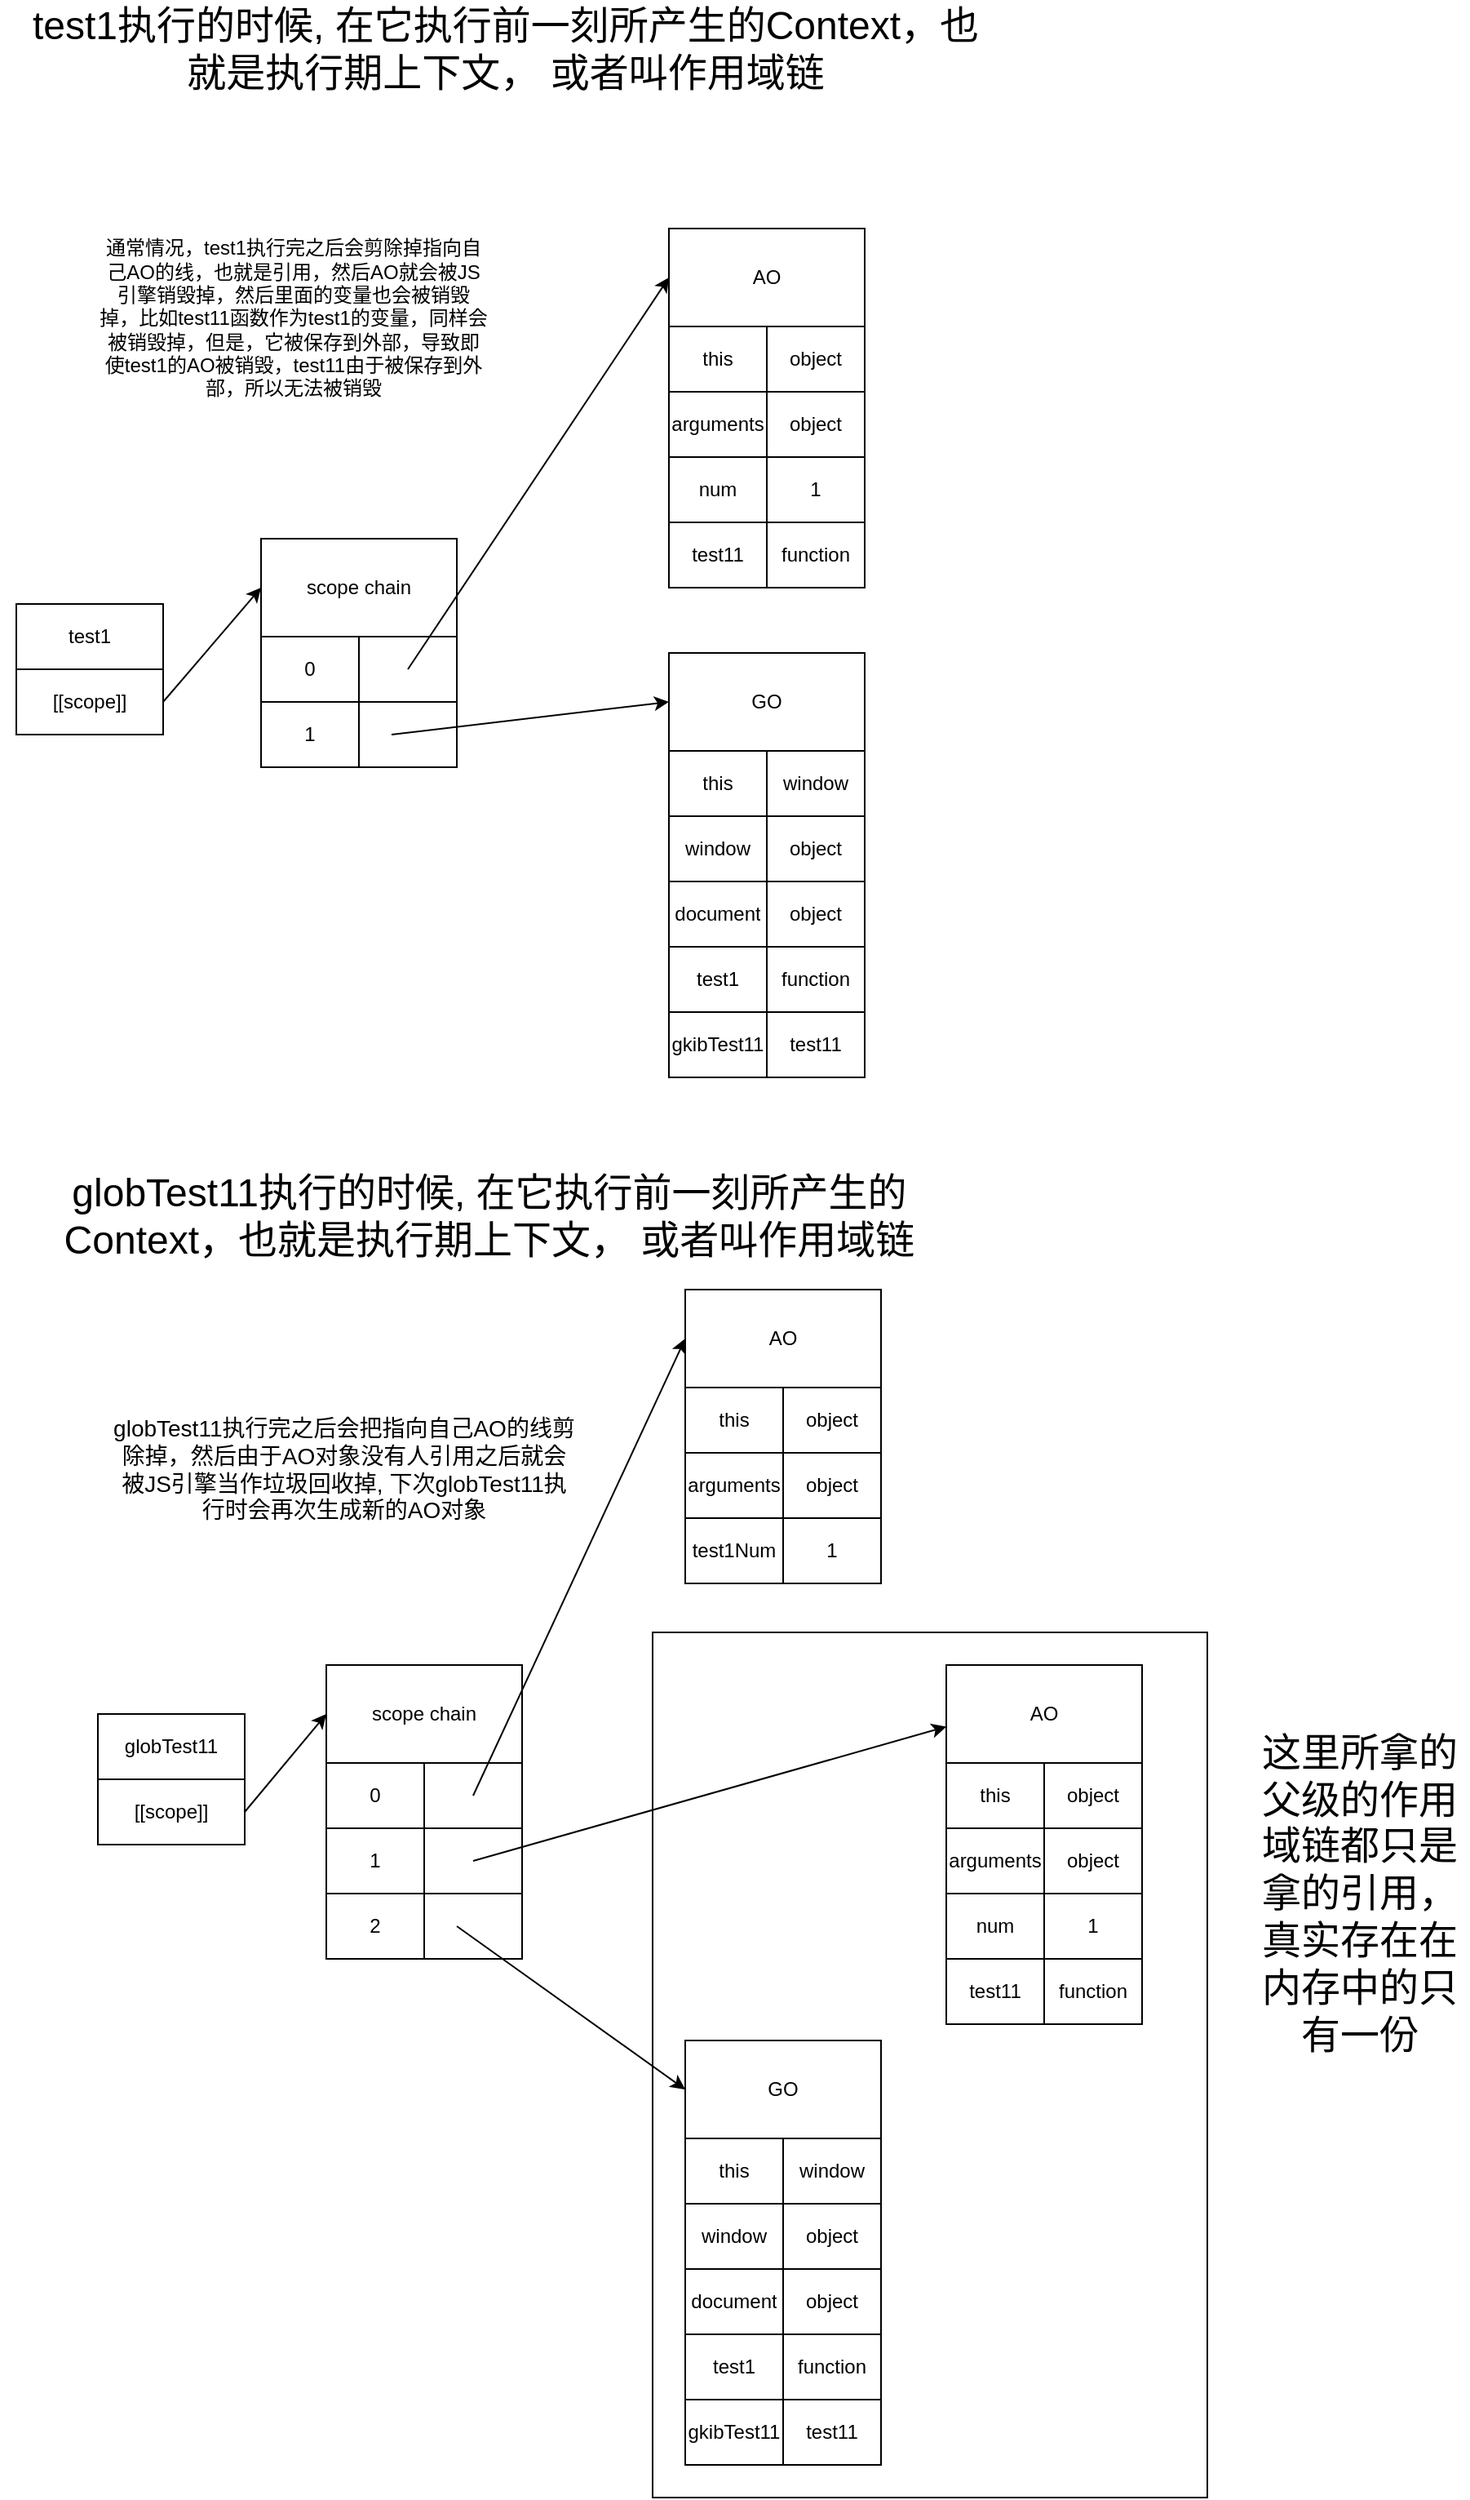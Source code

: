 <mxfile version="13.6.5">
    <diagram id="vsK5Zov6-7v0ZdeA0mjJ" name="第 1 页">
        <mxGraphModel dx="744" dy="2034" grid="1" gridSize="10" guides="1" tooltips="1" connect="1" arrows="1" fold="1" page="1" pageScale="1" pageWidth="827" pageHeight="1169" math="0" shadow="0">
            <root>
                <mxCell id="0"/>
                <mxCell id="1" parent="0"/>
                <mxCell id="103" value="" style="group" vertex="1" connectable="0" parent="1">
                    <mxGeometry x="560" y="-100" width="240" height="560" as="geometry"/>
                </mxCell>
                <mxCell id="152" value="" style="rounded=0;whiteSpace=wrap;html=1;" vertex="1" parent="103">
                    <mxGeometry x="-100" y="30" width="340" height="530" as="geometry"/>
                </mxCell>
                <mxCell id="149" value="" style="group" vertex="1" connectable="0" parent="103">
                    <mxGeometry x="80" y="50" width="120" height="220" as="geometry"/>
                </mxCell>
                <mxCell id="104" value="AO" style="rounded=0;whiteSpace=wrap;html=1;" vertex="1" parent="149">
                    <mxGeometry width="120" height="60" as="geometry"/>
                </mxCell>
                <mxCell id="105" value="" style="shape=table;html=1;whiteSpace=wrap;startSize=0;container=1;collapsible=0;childLayout=tableLayout;" vertex="1" parent="149">
                    <mxGeometry y="60" width="120" height="160" as="geometry"/>
                </mxCell>
                <mxCell id="106" value="" style="shape=partialRectangle;html=1;whiteSpace=wrap;collapsible=0;dropTarget=0;pointerEvents=0;fillColor=none;top=0;left=0;bottom=0;right=0;points=[[0,0.5],[1,0.5]];portConstraint=eastwest;" vertex="1" parent="105">
                    <mxGeometry width="120" height="40" as="geometry"/>
                </mxCell>
                <mxCell id="107" value="this" style="shape=partialRectangle;html=1;whiteSpace=wrap;connectable=0;overflow=hidden;fillColor=none;top=0;left=0;bottom=0;right=0;" vertex="1" parent="106">
                    <mxGeometry width="60" height="40" as="geometry"/>
                </mxCell>
                <mxCell id="108" value="object" style="shape=partialRectangle;html=1;whiteSpace=wrap;connectable=0;overflow=hidden;fillColor=none;top=0;left=0;bottom=0;right=0;" vertex="1" parent="106">
                    <mxGeometry x="60" width="60" height="40" as="geometry"/>
                </mxCell>
                <mxCell id="109" value="" style="shape=partialRectangle;html=1;whiteSpace=wrap;collapsible=0;dropTarget=0;pointerEvents=0;fillColor=none;top=0;left=0;bottom=0;right=0;points=[[0,0.5],[1,0.5]];portConstraint=eastwest;" vertex="1" parent="105">
                    <mxGeometry y="40" width="120" height="40" as="geometry"/>
                </mxCell>
                <mxCell id="110" value="arguments" style="shape=partialRectangle;html=1;whiteSpace=wrap;connectable=0;overflow=hidden;fillColor=none;top=0;left=0;bottom=0;right=0;" vertex="1" parent="109">
                    <mxGeometry width="60" height="40" as="geometry"/>
                </mxCell>
                <mxCell id="111" value="object" style="shape=partialRectangle;html=1;whiteSpace=wrap;connectable=0;overflow=hidden;fillColor=none;top=0;left=0;bottom=0;right=0;" vertex="1" parent="109">
                    <mxGeometry x="60" width="60" height="40" as="geometry"/>
                </mxCell>
                <mxCell id="112" style="shape=partialRectangle;html=1;whiteSpace=wrap;collapsible=0;dropTarget=0;pointerEvents=0;fillColor=none;top=0;left=0;bottom=0;right=0;points=[[0,0.5],[1,0.5]];portConstraint=eastwest;" vertex="1" parent="105">
                    <mxGeometry y="80" width="120" height="40" as="geometry"/>
                </mxCell>
                <mxCell id="113" value="num" style="shape=partialRectangle;html=1;whiteSpace=wrap;connectable=0;overflow=hidden;fillColor=none;top=0;left=0;bottom=0;right=0;" vertex="1" parent="112">
                    <mxGeometry width="60" height="40" as="geometry"/>
                </mxCell>
                <mxCell id="114" value="1" style="shape=partialRectangle;html=1;whiteSpace=wrap;connectable=0;overflow=hidden;fillColor=none;top=0;left=0;bottom=0;right=0;" vertex="1" parent="112">
                    <mxGeometry x="60" width="60" height="40" as="geometry"/>
                </mxCell>
                <mxCell id="115" style="shape=partialRectangle;html=1;whiteSpace=wrap;collapsible=0;dropTarget=0;pointerEvents=0;fillColor=none;top=0;left=0;bottom=0;right=0;points=[[0,0.5],[1,0.5]];portConstraint=eastwest;" vertex="1" parent="105">
                    <mxGeometry y="120" width="120" height="40" as="geometry"/>
                </mxCell>
                <mxCell id="116" value="test11" style="shape=partialRectangle;html=1;whiteSpace=wrap;connectable=0;overflow=hidden;fillColor=none;top=0;left=0;bottom=0;right=0;" vertex="1" parent="115">
                    <mxGeometry width="60" height="40" as="geometry"/>
                </mxCell>
                <mxCell id="117" value="function" style="shape=partialRectangle;html=1;whiteSpace=wrap;connectable=0;overflow=hidden;fillColor=none;top=0;left=0;bottom=0;right=0;" vertex="1" parent="115">
                    <mxGeometry x="60" width="60" height="40" as="geometry"/>
                </mxCell>
                <mxCell id="15" value="" style="group" vertex="1" connectable="0" parent="1">
                    <mxGeometry x="220" y="-740" width="120" height="140" as="geometry"/>
                </mxCell>
                <mxCell id="7" value="" style="shape=table;html=1;whiteSpace=wrap;startSize=0;container=1;collapsible=0;childLayout=tableLayout;" vertex="1" parent="15">
                    <mxGeometry y="60" width="120" height="80" as="geometry"/>
                </mxCell>
                <mxCell id="8" value="" style="shape=partialRectangle;html=1;whiteSpace=wrap;collapsible=0;dropTarget=0;pointerEvents=0;fillColor=none;top=0;left=0;bottom=0;right=0;points=[[0,0.5],[1,0.5]];portConstraint=eastwest;" vertex="1" parent="7">
                    <mxGeometry width="120" height="40" as="geometry"/>
                </mxCell>
                <mxCell id="9" value="0" style="shape=partialRectangle;html=1;whiteSpace=wrap;connectable=0;overflow=hidden;fillColor=none;top=0;left=0;bottom=0;right=0;" vertex="1" parent="8">
                    <mxGeometry width="60" height="40" as="geometry"/>
                </mxCell>
                <mxCell id="10" value="" style="shape=partialRectangle;html=1;whiteSpace=wrap;connectable=0;overflow=hidden;fillColor=none;top=0;left=0;bottom=0;right=0;" vertex="1" parent="8">
                    <mxGeometry x="60" width="60" height="40" as="geometry"/>
                </mxCell>
                <mxCell id="11" value="" style="shape=partialRectangle;html=1;whiteSpace=wrap;collapsible=0;dropTarget=0;pointerEvents=0;fillColor=none;top=0;left=0;bottom=0;right=0;points=[[0,0.5],[1,0.5]];portConstraint=eastwest;" vertex="1" parent="7">
                    <mxGeometry y="40" width="120" height="40" as="geometry"/>
                </mxCell>
                <mxCell id="12" value="1" style="shape=partialRectangle;html=1;whiteSpace=wrap;connectable=0;overflow=hidden;fillColor=none;top=0;left=0;bottom=0;right=0;" vertex="1" parent="11">
                    <mxGeometry width="60" height="40" as="geometry"/>
                </mxCell>
                <mxCell id="13" value="" style="shape=partialRectangle;html=1;whiteSpace=wrap;connectable=0;overflow=hidden;fillColor=none;top=0;left=0;bottom=0;right=0;" vertex="1" parent="11">
                    <mxGeometry x="60" width="60" height="40" as="geometry"/>
                </mxCell>
                <mxCell id="14" value="scope chain" style="rounded=0;whiteSpace=wrap;html=1;" vertex="1" parent="15">
                    <mxGeometry width="120" height="60" as="geometry"/>
                </mxCell>
                <mxCell id="20" value="" style="endArrow=classic;html=1;entryX=0;entryY=0.5;entryDx=0;entryDy=0;" edge="1" parent="15" target="70">
                    <mxGeometry width="50" height="50" relative="1" as="geometry">
                        <mxPoint x="90" y="80" as="sourcePoint"/>
                        <mxPoint x="200" y="-50" as="targetPoint"/>
                    </mxGeometry>
                </mxCell>
                <mxCell id="18" value="" style="endArrow=classic;html=1;entryX=0;entryY=0.5;entryDx=0;entryDy=0;" edge="1" parent="1" target="14">
                    <mxGeometry width="50" height="50" relative="1" as="geometry">
                        <mxPoint x="160" y="-640" as="sourcePoint"/>
                        <mxPoint x="210" y="-690" as="targetPoint"/>
                    </mxGeometry>
                </mxCell>
                <mxCell id="42" value="" style="group" vertex="1" connectable="0" parent="1">
                    <mxGeometry x="470" y="-670" width="120" height="260" as="geometry"/>
                </mxCell>
                <mxCell id="22" value="" style="shape=table;html=1;whiteSpace=wrap;startSize=0;container=1;collapsible=0;childLayout=tableLayout;" vertex="1" parent="42">
                    <mxGeometry y="60" width="120" height="200" as="geometry"/>
                </mxCell>
                <mxCell id="23" value="" style="shape=partialRectangle;html=1;whiteSpace=wrap;collapsible=0;dropTarget=0;pointerEvents=0;fillColor=none;top=0;left=0;bottom=0;right=0;points=[[0,0.5],[1,0.5]];portConstraint=eastwest;" vertex="1" parent="22">
                    <mxGeometry width="120" height="40" as="geometry"/>
                </mxCell>
                <mxCell id="24" value="this" style="shape=partialRectangle;html=1;whiteSpace=wrap;connectable=0;overflow=hidden;fillColor=none;top=0;left=0;bottom=0;right=0;" vertex="1" parent="23">
                    <mxGeometry width="60" height="40" as="geometry"/>
                </mxCell>
                <mxCell id="25" value="window" style="shape=partialRectangle;html=1;whiteSpace=wrap;connectable=0;overflow=hidden;fillColor=none;top=0;left=0;bottom=0;right=0;" vertex="1" parent="23">
                    <mxGeometry x="60" width="60" height="40" as="geometry"/>
                </mxCell>
                <mxCell id="26" value="" style="shape=partialRectangle;html=1;whiteSpace=wrap;collapsible=0;dropTarget=0;pointerEvents=0;fillColor=none;top=0;left=0;bottom=0;right=0;points=[[0,0.5],[1,0.5]];portConstraint=eastwest;" vertex="1" parent="22">
                    <mxGeometry y="40" width="120" height="40" as="geometry"/>
                </mxCell>
                <mxCell id="27" value="window" style="shape=partialRectangle;html=1;whiteSpace=wrap;connectable=0;overflow=hidden;fillColor=none;top=0;left=0;bottom=0;right=0;" vertex="1" parent="26">
                    <mxGeometry width="60" height="40" as="geometry"/>
                </mxCell>
                <mxCell id="28" value="object" style="shape=partialRectangle;html=1;whiteSpace=wrap;connectable=0;overflow=hidden;fillColor=none;top=0;left=0;bottom=0;right=0;" vertex="1" parent="26">
                    <mxGeometry x="60" width="60" height="40" as="geometry"/>
                </mxCell>
                <mxCell id="30" style="shape=partialRectangle;html=1;whiteSpace=wrap;collapsible=0;dropTarget=0;pointerEvents=0;fillColor=none;top=0;left=0;bottom=0;right=0;points=[[0,0.5],[1,0.5]];portConstraint=eastwest;" vertex="1" parent="22">
                    <mxGeometry y="80" width="120" height="40" as="geometry"/>
                </mxCell>
                <mxCell id="31" value="document" style="shape=partialRectangle;html=1;whiteSpace=wrap;connectable=0;overflow=hidden;fillColor=none;top=0;left=0;bottom=0;right=0;" vertex="1" parent="30">
                    <mxGeometry width="60" height="40" as="geometry"/>
                </mxCell>
                <mxCell id="32" value="object" style="shape=partialRectangle;html=1;whiteSpace=wrap;connectable=0;overflow=hidden;fillColor=none;top=0;left=0;bottom=0;right=0;" vertex="1" parent="30">
                    <mxGeometry x="60" width="60" height="40" as="geometry"/>
                </mxCell>
                <mxCell id="33" style="shape=partialRectangle;html=1;whiteSpace=wrap;collapsible=0;dropTarget=0;pointerEvents=0;fillColor=none;top=0;left=0;bottom=0;right=0;points=[[0,0.5],[1,0.5]];portConstraint=eastwest;" vertex="1" parent="22">
                    <mxGeometry y="120" width="120" height="40" as="geometry"/>
                </mxCell>
                <mxCell id="34" value="test1" style="shape=partialRectangle;html=1;whiteSpace=wrap;connectable=0;overflow=hidden;fillColor=none;top=0;left=0;bottom=0;right=0;" vertex="1" parent="33">
                    <mxGeometry width="60" height="40" as="geometry"/>
                </mxCell>
                <mxCell id="35" value="function" style="shape=partialRectangle;html=1;whiteSpace=wrap;connectable=0;overflow=hidden;fillColor=none;top=0;left=0;bottom=0;right=0;" vertex="1" parent="33">
                    <mxGeometry x="60" width="60" height="40" as="geometry"/>
                </mxCell>
                <mxCell id="36" style="shape=partialRectangle;html=1;whiteSpace=wrap;collapsible=0;dropTarget=0;pointerEvents=0;fillColor=none;top=0;left=0;bottom=0;right=0;points=[[0,0.5],[1,0.5]];portConstraint=eastwest;" vertex="1" parent="22">
                    <mxGeometry y="160" width="120" height="40" as="geometry"/>
                </mxCell>
                <mxCell id="37" value="gkibTest11" style="shape=partialRectangle;html=1;whiteSpace=wrap;connectable=0;overflow=hidden;fillColor=none;top=0;left=0;bottom=0;right=0;" vertex="1" parent="36">
                    <mxGeometry width="60" height="40" as="geometry"/>
                </mxCell>
                <mxCell id="38" value="test11" style="shape=partialRectangle;html=1;whiteSpace=wrap;connectable=0;overflow=hidden;fillColor=none;top=0;left=0;bottom=0;right=0;" vertex="1" parent="36">
                    <mxGeometry x="60" width="60" height="40" as="geometry"/>
                </mxCell>
                <mxCell id="29" value="GO" style="rounded=0;whiteSpace=wrap;html=1;" vertex="1" parent="42">
                    <mxGeometry width="120" height="60" as="geometry"/>
                </mxCell>
                <mxCell id="53" value="" style="group" vertex="1" connectable="0" parent="1">
                    <mxGeometry x="390" y="-980" width="120" height="260" as="geometry"/>
                </mxCell>
                <mxCell id="70" value="AO" style="rounded=0;whiteSpace=wrap;html=1;" vertex="1" parent="53">
                    <mxGeometry x="80" y="50" width="120" height="60" as="geometry"/>
                </mxCell>
                <mxCell id="54" value="" style="shape=table;html=1;whiteSpace=wrap;startSize=0;container=1;collapsible=0;childLayout=tableLayout;" vertex="1" parent="53">
                    <mxGeometry x="80" y="110" width="120" height="160" as="geometry"/>
                </mxCell>
                <mxCell id="55" value="" style="shape=partialRectangle;html=1;whiteSpace=wrap;collapsible=0;dropTarget=0;pointerEvents=0;fillColor=none;top=0;left=0;bottom=0;right=0;points=[[0,0.5],[1,0.5]];portConstraint=eastwest;" vertex="1" parent="54">
                    <mxGeometry width="120" height="40" as="geometry"/>
                </mxCell>
                <mxCell id="56" value="this" style="shape=partialRectangle;html=1;whiteSpace=wrap;connectable=0;overflow=hidden;fillColor=none;top=0;left=0;bottom=0;right=0;" vertex="1" parent="55">
                    <mxGeometry width="60" height="40" as="geometry"/>
                </mxCell>
                <mxCell id="57" value="object" style="shape=partialRectangle;html=1;whiteSpace=wrap;connectable=0;overflow=hidden;fillColor=none;top=0;left=0;bottom=0;right=0;" vertex="1" parent="55">
                    <mxGeometry x="60" width="60" height="40" as="geometry"/>
                </mxCell>
                <mxCell id="58" value="" style="shape=partialRectangle;html=1;whiteSpace=wrap;collapsible=0;dropTarget=0;pointerEvents=0;fillColor=none;top=0;left=0;bottom=0;right=0;points=[[0,0.5],[1,0.5]];portConstraint=eastwest;" vertex="1" parent="54">
                    <mxGeometry y="40" width="120" height="40" as="geometry"/>
                </mxCell>
                <mxCell id="59" value="arguments" style="shape=partialRectangle;html=1;whiteSpace=wrap;connectable=0;overflow=hidden;fillColor=none;top=0;left=0;bottom=0;right=0;" vertex="1" parent="58">
                    <mxGeometry width="60" height="40" as="geometry"/>
                </mxCell>
                <mxCell id="60" value="object" style="shape=partialRectangle;html=1;whiteSpace=wrap;connectable=0;overflow=hidden;fillColor=none;top=0;left=0;bottom=0;right=0;" vertex="1" parent="58">
                    <mxGeometry x="60" width="60" height="40" as="geometry"/>
                </mxCell>
                <mxCell id="61" style="shape=partialRectangle;html=1;whiteSpace=wrap;collapsible=0;dropTarget=0;pointerEvents=0;fillColor=none;top=0;left=0;bottom=0;right=0;points=[[0,0.5],[1,0.5]];portConstraint=eastwest;" vertex="1" parent="54">
                    <mxGeometry y="80" width="120" height="40" as="geometry"/>
                </mxCell>
                <mxCell id="62" value="num" style="shape=partialRectangle;html=1;whiteSpace=wrap;connectable=0;overflow=hidden;fillColor=none;top=0;left=0;bottom=0;right=0;" vertex="1" parent="61">
                    <mxGeometry width="60" height="40" as="geometry"/>
                </mxCell>
                <mxCell id="63" value="1" style="shape=partialRectangle;html=1;whiteSpace=wrap;connectable=0;overflow=hidden;fillColor=none;top=0;left=0;bottom=0;right=0;" vertex="1" parent="61">
                    <mxGeometry x="60" width="60" height="40" as="geometry"/>
                </mxCell>
                <mxCell id="64" style="shape=partialRectangle;html=1;whiteSpace=wrap;collapsible=0;dropTarget=0;pointerEvents=0;fillColor=none;top=0;left=0;bottom=0;right=0;points=[[0,0.5],[1,0.5]];portConstraint=eastwest;" vertex="1" parent="54">
                    <mxGeometry y="120" width="120" height="40" as="geometry"/>
                </mxCell>
                <mxCell id="65" value="test11" style="shape=partialRectangle;html=1;whiteSpace=wrap;connectable=0;overflow=hidden;fillColor=none;top=0;left=0;bottom=0;right=0;" vertex="1" parent="64">
                    <mxGeometry width="60" height="40" as="geometry"/>
                </mxCell>
                <mxCell id="66" value="function" style="shape=partialRectangle;html=1;whiteSpace=wrap;connectable=0;overflow=hidden;fillColor=none;top=0;left=0;bottom=0;right=0;" vertex="1" parent="64">
                    <mxGeometry x="60" width="60" height="40" as="geometry"/>
                </mxCell>
                <mxCell id="71" value="&lt;font style=&quot;font-size: 24px&quot;&gt;test1执行的时候, 在它执行前一刻所产生的Context，也就是执行期上下文， 或者叫作用域链&lt;/font&gt;" style="text;html=1;strokeColor=none;fillColor=none;align=center;verticalAlign=middle;whiteSpace=wrap;rounded=0;" vertex="1" parent="1">
                    <mxGeometry x="70" y="-1070" width="600" height="60" as="geometry"/>
                </mxCell>
                <mxCell id="2" value="" style="shape=table;html=1;whiteSpace=wrap;startSize=0;container=1;collapsible=0;childLayout=tableLayout;" vertex="1" parent="1">
                    <mxGeometry x="70" y="-700" width="90" height="80" as="geometry"/>
                </mxCell>
                <mxCell id="3" value="" style="shape=partialRectangle;html=1;whiteSpace=wrap;collapsible=0;dropTarget=0;pointerEvents=0;fillColor=none;top=0;left=0;bottom=0;right=0;points=[[0,0.5],[1,0.5]];portConstraint=eastwest;" vertex="1" parent="2">
                    <mxGeometry width="90" height="40" as="geometry"/>
                </mxCell>
                <mxCell id="4" value="test1" style="shape=partialRectangle;html=1;whiteSpace=wrap;connectable=0;overflow=hidden;fillColor=none;top=0;left=0;bottom=0;right=0;" vertex="1" parent="3">
                    <mxGeometry width="90" height="40" as="geometry"/>
                </mxCell>
                <mxCell id="5" value="" style="shape=partialRectangle;html=1;whiteSpace=wrap;collapsible=0;dropTarget=0;pointerEvents=0;fillColor=none;top=0;left=0;bottom=0;right=0;points=[[0,0.5],[1,0.5]];portConstraint=eastwest;" vertex="1" parent="2">
                    <mxGeometry y="40" width="90" height="40" as="geometry"/>
                </mxCell>
                <mxCell id="6" value="[[scope]]" style="shape=partialRectangle;html=1;whiteSpace=wrap;connectable=0;overflow=hidden;fillColor=none;top=0;left=0;bottom=0;right=0;" vertex="1" parent="5">
                    <mxGeometry width="90" height="40" as="geometry"/>
                </mxCell>
                <mxCell id="72" value="&lt;font style=&quot;font-size: 24px&quot;&gt;globTest11执行的时候, 在它执行前一刻所产生的Context，也就是执行期上下文， 或者叫作用域链&lt;/font&gt;" style="text;html=1;strokeColor=none;fillColor=none;align=center;verticalAlign=middle;whiteSpace=wrap;rounded=0;" vertex="1" parent="1">
                    <mxGeometry x="60" y="-360" width="600" height="70" as="geometry"/>
                </mxCell>
                <mxCell id="73" value="" style="group" vertex="1" connectable="0" parent="1">
                    <mxGeometry x="260" y="-50" width="120" height="140" as="geometry"/>
                </mxCell>
                <mxCell id="74" value="" style="shape=table;html=1;whiteSpace=wrap;startSize=0;container=1;collapsible=0;childLayout=tableLayout;" vertex="1" parent="73">
                    <mxGeometry y="60" width="120" height="120" as="geometry"/>
                </mxCell>
                <mxCell id="75" value="" style="shape=partialRectangle;html=1;whiteSpace=wrap;collapsible=0;dropTarget=0;pointerEvents=0;fillColor=none;top=0;left=0;bottom=0;right=0;points=[[0,0.5],[1,0.5]];portConstraint=eastwest;" vertex="1" parent="74">
                    <mxGeometry width="120" height="40" as="geometry"/>
                </mxCell>
                <mxCell id="76" value="0" style="shape=partialRectangle;html=1;whiteSpace=wrap;connectable=0;overflow=hidden;fillColor=none;top=0;left=0;bottom=0;right=0;" vertex="1" parent="75">
                    <mxGeometry width="60" height="40" as="geometry"/>
                </mxCell>
                <mxCell id="77" value="" style="shape=partialRectangle;html=1;whiteSpace=wrap;connectable=0;overflow=hidden;fillColor=none;top=0;left=0;bottom=0;right=0;" vertex="1" parent="75">
                    <mxGeometry x="60" width="60" height="40" as="geometry"/>
                </mxCell>
                <mxCell id="78" value="" style="shape=partialRectangle;html=1;whiteSpace=wrap;collapsible=0;dropTarget=0;pointerEvents=0;fillColor=none;top=0;left=0;bottom=0;right=0;points=[[0,0.5],[1,0.5]];portConstraint=eastwest;" vertex="1" parent="74">
                    <mxGeometry y="40" width="120" height="40" as="geometry"/>
                </mxCell>
                <mxCell id="79" value="1" style="shape=partialRectangle;html=1;whiteSpace=wrap;connectable=0;overflow=hidden;fillColor=none;top=0;left=0;bottom=0;right=0;" vertex="1" parent="78">
                    <mxGeometry width="60" height="40" as="geometry"/>
                </mxCell>
                <mxCell id="80" value="" style="shape=partialRectangle;html=1;whiteSpace=wrap;connectable=0;overflow=hidden;fillColor=none;top=0;left=0;bottom=0;right=0;" vertex="1" parent="78">
                    <mxGeometry x="60" width="60" height="40" as="geometry"/>
                </mxCell>
                <mxCell id="123" style="shape=partialRectangle;html=1;whiteSpace=wrap;collapsible=0;dropTarget=0;pointerEvents=0;fillColor=none;top=0;left=0;bottom=0;right=0;points=[[0,0.5],[1,0.5]];portConstraint=eastwest;" vertex="1" parent="74">
                    <mxGeometry y="80" width="120" height="40" as="geometry"/>
                </mxCell>
                <mxCell id="124" value="2" style="shape=partialRectangle;html=1;whiteSpace=wrap;connectable=0;overflow=hidden;fillColor=none;top=0;left=0;bottom=0;right=0;" vertex="1" parent="123">
                    <mxGeometry width="60" height="40" as="geometry"/>
                </mxCell>
                <mxCell id="125" style="shape=partialRectangle;html=1;whiteSpace=wrap;connectable=0;overflow=hidden;fillColor=none;top=0;left=0;bottom=0;right=0;" vertex="1" parent="123">
                    <mxGeometry x="60" width="60" height="40" as="geometry"/>
                </mxCell>
                <mxCell id="81" value="scope chain" style="rounded=0;whiteSpace=wrap;html=1;" vertex="1" parent="73">
                    <mxGeometry width="120" height="60" as="geometry"/>
                </mxCell>
                <mxCell id="82" value="" style="endArrow=classic;html=1;entryX=0;entryY=0.5;entryDx=0;entryDy=0;" edge="1" parent="73" target="143">
                    <mxGeometry width="50" height="50" relative="1" as="geometry">
                        <mxPoint x="90" y="80" as="sourcePoint"/>
                        <mxPoint x="190" y="-150" as="targetPoint"/>
                    </mxGeometry>
                </mxCell>
                <mxCell id="83" value="" style="endArrow=classic;html=1;entryX=0;entryY=0.5;entryDx=0;entryDy=0;" edge="1" parent="1" target="81">
                    <mxGeometry width="50" height="50" relative="1" as="geometry">
                        <mxPoint x="210" y="40" as="sourcePoint"/>
                        <mxPoint x="260" y="-10" as="targetPoint"/>
                    </mxGeometry>
                </mxCell>
                <mxCell id="85" value="" style="group" vertex="1" connectable="0" parent="1">
                    <mxGeometry x="480" y="180" width="120" height="260" as="geometry"/>
                </mxCell>
                <mxCell id="86" value="" style="shape=table;html=1;whiteSpace=wrap;startSize=0;container=1;collapsible=0;childLayout=tableLayout;" vertex="1" parent="85">
                    <mxGeometry y="60" width="120" height="200" as="geometry"/>
                </mxCell>
                <mxCell id="87" value="" style="shape=partialRectangle;html=1;whiteSpace=wrap;collapsible=0;dropTarget=0;pointerEvents=0;fillColor=none;top=0;left=0;bottom=0;right=0;points=[[0,0.5],[1,0.5]];portConstraint=eastwest;" vertex="1" parent="86">
                    <mxGeometry width="120" height="40" as="geometry"/>
                </mxCell>
                <mxCell id="88" value="this" style="shape=partialRectangle;html=1;whiteSpace=wrap;connectable=0;overflow=hidden;fillColor=none;top=0;left=0;bottom=0;right=0;" vertex="1" parent="87">
                    <mxGeometry width="60" height="40" as="geometry"/>
                </mxCell>
                <mxCell id="89" value="window" style="shape=partialRectangle;html=1;whiteSpace=wrap;connectable=0;overflow=hidden;fillColor=none;top=0;left=0;bottom=0;right=0;" vertex="1" parent="87">
                    <mxGeometry x="60" width="60" height="40" as="geometry"/>
                </mxCell>
                <mxCell id="90" value="" style="shape=partialRectangle;html=1;whiteSpace=wrap;collapsible=0;dropTarget=0;pointerEvents=0;fillColor=none;top=0;left=0;bottom=0;right=0;points=[[0,0.5],[1,0.5]];portConstraint=eastwest;" vertex="1" parent="86">
                    <mxGeometry y="40" width="120" height="40" as="geometry"/>
                </mxCell>
                <mxCell id="91" value="window" style="shape=partialRectangle;html=1;whiteSpace=wrap;connectable=0;overflow=hidden;fillColor=none;top=0;left=0;bottom=0;right=0;" vertex="1" parent="90">
                    <mxGeometry width="60" height="40" as="geometry"/>
                </mxCell>
                <mxCell id="92" value="object" style="shape=partialRectangle;html=1;whiteSpace=wrap;connectable=0;overflow=hidden;fillColor=none;top=0;left=0;bottom=0;right=0;" vertex="1" parent="90">
                    <mxGeometry x="60" width="60" height="40" as="geometry"/>
                </mxCell>
                <mxCell id="93" style="shape=partialRectangle;html=1;whiteSpace=wrap;collapsible=0;dropTarget=0;pointerEvents=0;fillColor=none;top=0;left=0;bottom=0;right=0;points=[[0,0.5],[1,0.5]];portConstraint=eastwest;" vertex="1" parent="86">
                    <mxGeometry y="80" width="120" height="40" as="geometry"/>
                </mxCell>
                <mxCell id="94" value="document" style="shape=partialRectangle;html=1;whiteSpace=wrap;connectable=0;overflow=hidden;fillColor=none;top=0;left=0;bottom=0;right=0;" vertex="1" parent="93">
                    <mxGeometry width="60" height="40" as="geometry"/>
                </mxCell>
                <mxCell id="95" value="object" style="shape=partialRectangle;html=1;whiteSpace=wrap;connectable=0;overflow=hidden;fillColor=none;top=0;left=0;bottom=0;right=0;" vertex="1" parent="93">
                    <mxGeometry x="60" width="60" height="40" as="geometry"/>
                </mxCell>
                <mxCell id="96" style="shape=partialRectangle;html=1;whiteSpace=wrap;collapsible=0;dropTarget=0;pointerEvents=0;fillColor=none;top=0;left=0;bottom=0;right=0;points=[[0,0.5],[1,0.5]];portConstraint=eastwest;" vertex="1" parent="86">
                    <mxGeometry y="120" width="120" height="40" as="geometry"/>
                </mxCell>
                <mxCell id="97" value="test1" style="shape=partialRectangle;html=1;whiteSpace=wrap;connectable=0;overflow=hidden;fillColor=none;top=0;left=0;bottom=0;right=0;" vertex="1" parent="96">
                    <mxGeometry width="60" height="40" as="geometry"/>
                </mxCell>
                <mxCell id="98" value="function" style="shape=partialRectangle;html=1;whiteSpace=wrap;connectable=0;overflow=hidden;fillColor=none;top=0;left=0;bottom=0;right=0;" vertex="1" parent="96">
                    <mxGeometry x="60" width="60" height="40" as="geometry"/>
                </mxCell>
                <mxCell id="99" style="shape=partialRectangle;html=1;whiteSpace=wrap;collapsible=0;dropTarget=0;pointerEvents=0;fillColor=none;top=0;left=0;bottom=0;right=0;points=[[0,0.5],[1,0.5]];portConstraint=eastwest;" vertex="1" parent="86">
                    <mxGeometry y="160" width="120" height="40" as="geometry"/>
                </mxCell>
                <mxCell id="100" value="gkibTest11" style="shape=partialRectangle;html=1;whiteSpace=wrap;connectable=0;overflow=hidden;fillColor=none;top=0;left=0;bottom=0;right=0;" vertex="1" parent="99">
                    <mxGeometry width="60" height="40" as="geometry"/>
                </mxCell>
                <mxCell id="101" value="test11" style="shape=partialRectangle;html=1;whiteSpace=wrap;connectable=0;overflow=hidden;fillColor=none;top=0;left=0;bottom=0;right=0;" vertex="1" parent="99">
                    <mxGeometry x="60" width="60" height="40" as="geometry"/>
                </mxCell>
                <mxCell id="102" value="GO" style="rounded=0;whiteSpace=wrap;html=1;" vertex="1" parent="85">
                    <mxGeometry width="120" height="60" as="geometry"/>
                </mxCell>
                <mxCell id="118" value="" style="shape=table;html=1;whiteSpace=wrap;startSize=0;container=1;collapsible=0;childLayout=tableLayout;" vertex="1" parent="1">
                    <mxGeometry x="120" y="-20" width="90" height="80" as="geometry"/>
                </mxCell>
                <mxCell id="119" value="" style="shape=partialRectangle;html=1;whiteSpace=wrap;collapsible=0;dropTarget=0;pointerEvents=0;fillColor=none;top=0;left=0;bottom=0;right=0;points=[[0,0.5],[1,0.5]];portConstraint=eastwest;" vertex="1" parent="118">
                    <mxGeometry width="90" height="40" as="geometry"/>
                </mxCell>
                <mxCell id="120" value="globTest11" style="shape=partialRectangle;html=1;whiteSpace=wrap;connectable=0;overflow=hidden;fillColor=none;top=0;left=0;bottom=0;right=0;" vertex="1" parent="119">
                    <mxGeometry width="90" height="40" as="geometry"/>
                </mxCell>
                <mxCell id="121" value="" style="shape=partialRectangle;html=1;whiteSpace=wrap;collapsible=0;dropTarget=0;pointerEvents=0;fillColor=none;top=0;left=0;bottom=0;right=0;points=[[0,0.5],[1,0.5]];portConstraint=eastwest;" vertex="1" parent="118">
                    <mxGeometry y="40" width="90" height="40" as="geometry"/>
                </mxCell>
                <mxCell id="122" value="[[scope]]" style="shape=partialRectangle;html=1;whiteSpace=wrap;connectable=0;overflow=hidden;fillColor=none;top=0;left=0;bottom=0;right=0;" vertex="1" parent="121">
                    <mxGeometry width="90" height="40" as="geometry"/>
                </mxCell>
                <mxCell id="126" value="" style="group" vertex="1" connectable="0" parent="1">
                    <mxGeometry x="480" y="-280" width="120" height="260" as="geometry"/>
                </mxCell>
                <mxCell id="127" value="" style="shape=table;html=1;whiteSpace=wrap;startSize=0;container=1;collapsible=0;childLayout=tableLayout;" vertex="1" parent="126">
                    <mxGeometry y="60" width="120" height="120" as="geometry"/>
                </mxCell>
                <mxCell id="128" value="" style="shape=partialRectangle;html=1;whiteSpace=wrap;collapsible=0;dropTarget=0;pointerEvents=0;fillColor=none;top=0;left=0;bottom=0;right=0;points=[[0,0.5],[1,0.5]];portConstraint=eastwest;" vertex="1" parent="127">
                    <mxGeometry width="120" height="40" as="geometry"/>
                </mxCell>
                <mxCell id="129" value="this" style="shape=partialRectangle;html=1;whiteSpace=wrap;connectable=0;overflow=hidden;fillColor=none;top=0;left=0;bottom=0;right=0;" vertex="1" parent="128">
                    <mxGeometry width="60" height="40" as="geometry"/>
                </mxCell>
                <mxCell id="130" value="object" style="shape=partialRectangle;html=1;whiteSpace=wrap;connectable=0;overflow=hidden;fillColor=none;top=0;left=0;bottom=0;right=0;" vertex="1" parent="128">
                    <mxGeometry x="60" width="60" height="40" as="geometry"/>
                </mxCell>
                <mxCell id="131" value="" style="shape=partialRectangle;html=1;whiteSpace=wrap;collapsible=0;dropTarget=0;pointerEvents=0;fillColor=none;top=0;left=0;bottom=0;right=0;points=[[0,0.5],[1,0.5]];portConstraint=eastwest;" vertex="1" parent="127">
                    <mxGeometry y="40" width="120" height="40" as="geometry"/>
                </mxCell>
                <mxCell id="132" value="arguments" style="shape=partialRectangle;html=1;whiteSpace=wrap;connectable=0;overflow=hidden;fillColor=none;top=0;left=0;bottom=0;right=0;" vertex="1" parent="131">
                    <mxGeometry width="60" height="40" as="geometry"/>
                </mxCell>
                <mxCell id="133" value="object" style="shape=partialRectangle;html=1;whiteSpace=wrap;connectable=0;overflow=hidden;fillColor=none;top=0;left=0;bottom=0;right=0;" vertex="1" parent="131">
                    <mxGeometry x="60" width="60" height="40" as="geometry"/>
                </mxCell>
                <mxCell id="134" style="shape=partialRectangle;html=1;whiteSpace=wrap;collapsible=0;dropTarget=0;pointerEvents=0;fillColor=none;top=0;left=0;bottom=0;right=0;points=[[0,0.5],[1,0.5]];portConstraint=eastwest;" vertex="1" parent="127">
                    <mxGeometry y="80" width="120" height="40" as="geometry"/>
                </mxCell>
                <mxCell id="135" value="test1Num" style="shape=partialRectangle;html=1;whiteSpace=wrap;connectable=0;overflow=hidden;fillColor=none;top=0;left=0;bottom=0;right=0;" vertex="1" parent="134">
                    <mxGeometry width="60" height="40" as="geometry"/>
                </mxCell>
                <mxCell id="136" value="1" style="shape=partialRectangle;html=1;whiteSpace=wrap;connectable=0;overflow=hidden;fillColor=none;top=0;left=0;bottom=0;right=0;" vertex="1" parent="134">
                    <mxGeometry x="60" width="60" height="40" as="geometry"/>
                </mxCell>
                <mxCell id="143" value="AO" style="rounded=0;whiteSpace=wrap;html=1;" vertex="1" parent="126">
                    <mxGeometry width="120" height="60" as="geometry"/>
                </mxCell>
                <mxCell id="145" value="" style="endArrow=classic;html=1;entryX=0;entryY=0.5;entryDx=0;entryDy=0;" edge="1" parent="1" target="29">
                    <mxGeometry width="50" height="50" relative="1" as="geometry">
                        <mxPoint x="300" y="-620" as="sourcePoint"/>
                        <mxPoint x="443.75" y="-646" as="targetPoint"/>
                    </mxGeometry>
                </mxCell>
                <mxCell id="148" value="" style="endArrow=classic;html=1;entryX=0;entryY=0.5;entryDx=0;entryDy=0;" edge="1" parent="1" target="102">
                    <mxGeometry width="50" height="50" relative="1" as="geometry">
                        <mxPoint x="340" y="110" as="sourcePoint"/>
                        <mxPoint x="640" y="100" as="targetPoint"/>
                    </mxGeometry>
                </mxCell>
                <mxCell id="147" value="" style="endArrow=classic;html=1;entryX=0;entryY=0.63;entryDx=0;entryDy=0;entryPerimeter=0;" edge="1" parent="1" target="104">
                    <mxGeometry width="50" height="50" relative="1" as="geometry">
                        <mxPoint x="350" y="70" as="sourcePoint"/>
                        <mxPoint x="650" y="60" as="targetPoint"/>
                        <Array as="points">
                            <mxPoint x="350" y="70"/>
                        </Array>
                    </mxGeometry>
                </mxCell>
                <mxCell id="153" value="&lt;font style=&quot;font-size: 24px&quot;&gt;这里所拿的父级的作用域链都只是拿的引用，真实存在在内存中的只有一份&lt;/font&gt;" style="text;html=1;strokeColor=none;fillColor=none;align=center;verticalAlign=middle;whiteSpace=wrap;rounded=0;" vertex="1" parent="1">
                    <mxGeometry x="827" y="-30" width="133" height="240" as="geometry"/>
                </mxCell>
                <mxCell id="155" value="&lt;span style=&quot;font-size: 14px&quot;&gt;globTest11执行完之后会把指向自己AO的线剪除掉，然后由于AO对象没有人引用之后就会被JS引擎当作垃圾回收掉, 下次globTest11执行时会再次生成新的AO对象&lt;/span&gt;" style="text;html=1;strokeColor=none;fillColor=none;align=center;verticalAlign=middle;whiteSpace=wrap;rounded=0;" vertex="1" parent="1">
                    <mxGeometry x="128" y="-200" width="286" height="60" as="geometry"/>
                </mxCell>
                <mxCell id="156" value="通常情况，test1执行完之后会剪除掉指向自己AO的线，也就是引用，然后AO就会被JS引擎销毁掉，然后里面的变量也会被销毁掉，比如test11函数作为test1的变量，同样会被销毁掉，但是，它被保存到外部，导致即使test1的AO被销毁，test11由于被保存到外部，所以无法被销毁" style="text;html=1;strokeColor=none;fillColor=none;align=center;verticalAlign=middle;whiteSpace=wrap;rounded=0;" vertex="1" parent="1">
                    <mxGeometry x="120" y="-960" width="240" height="170" as="geometry"/>
                </mxCell>
            </root>
        </mxGraphModel>
    </diagram>
</mxfile>